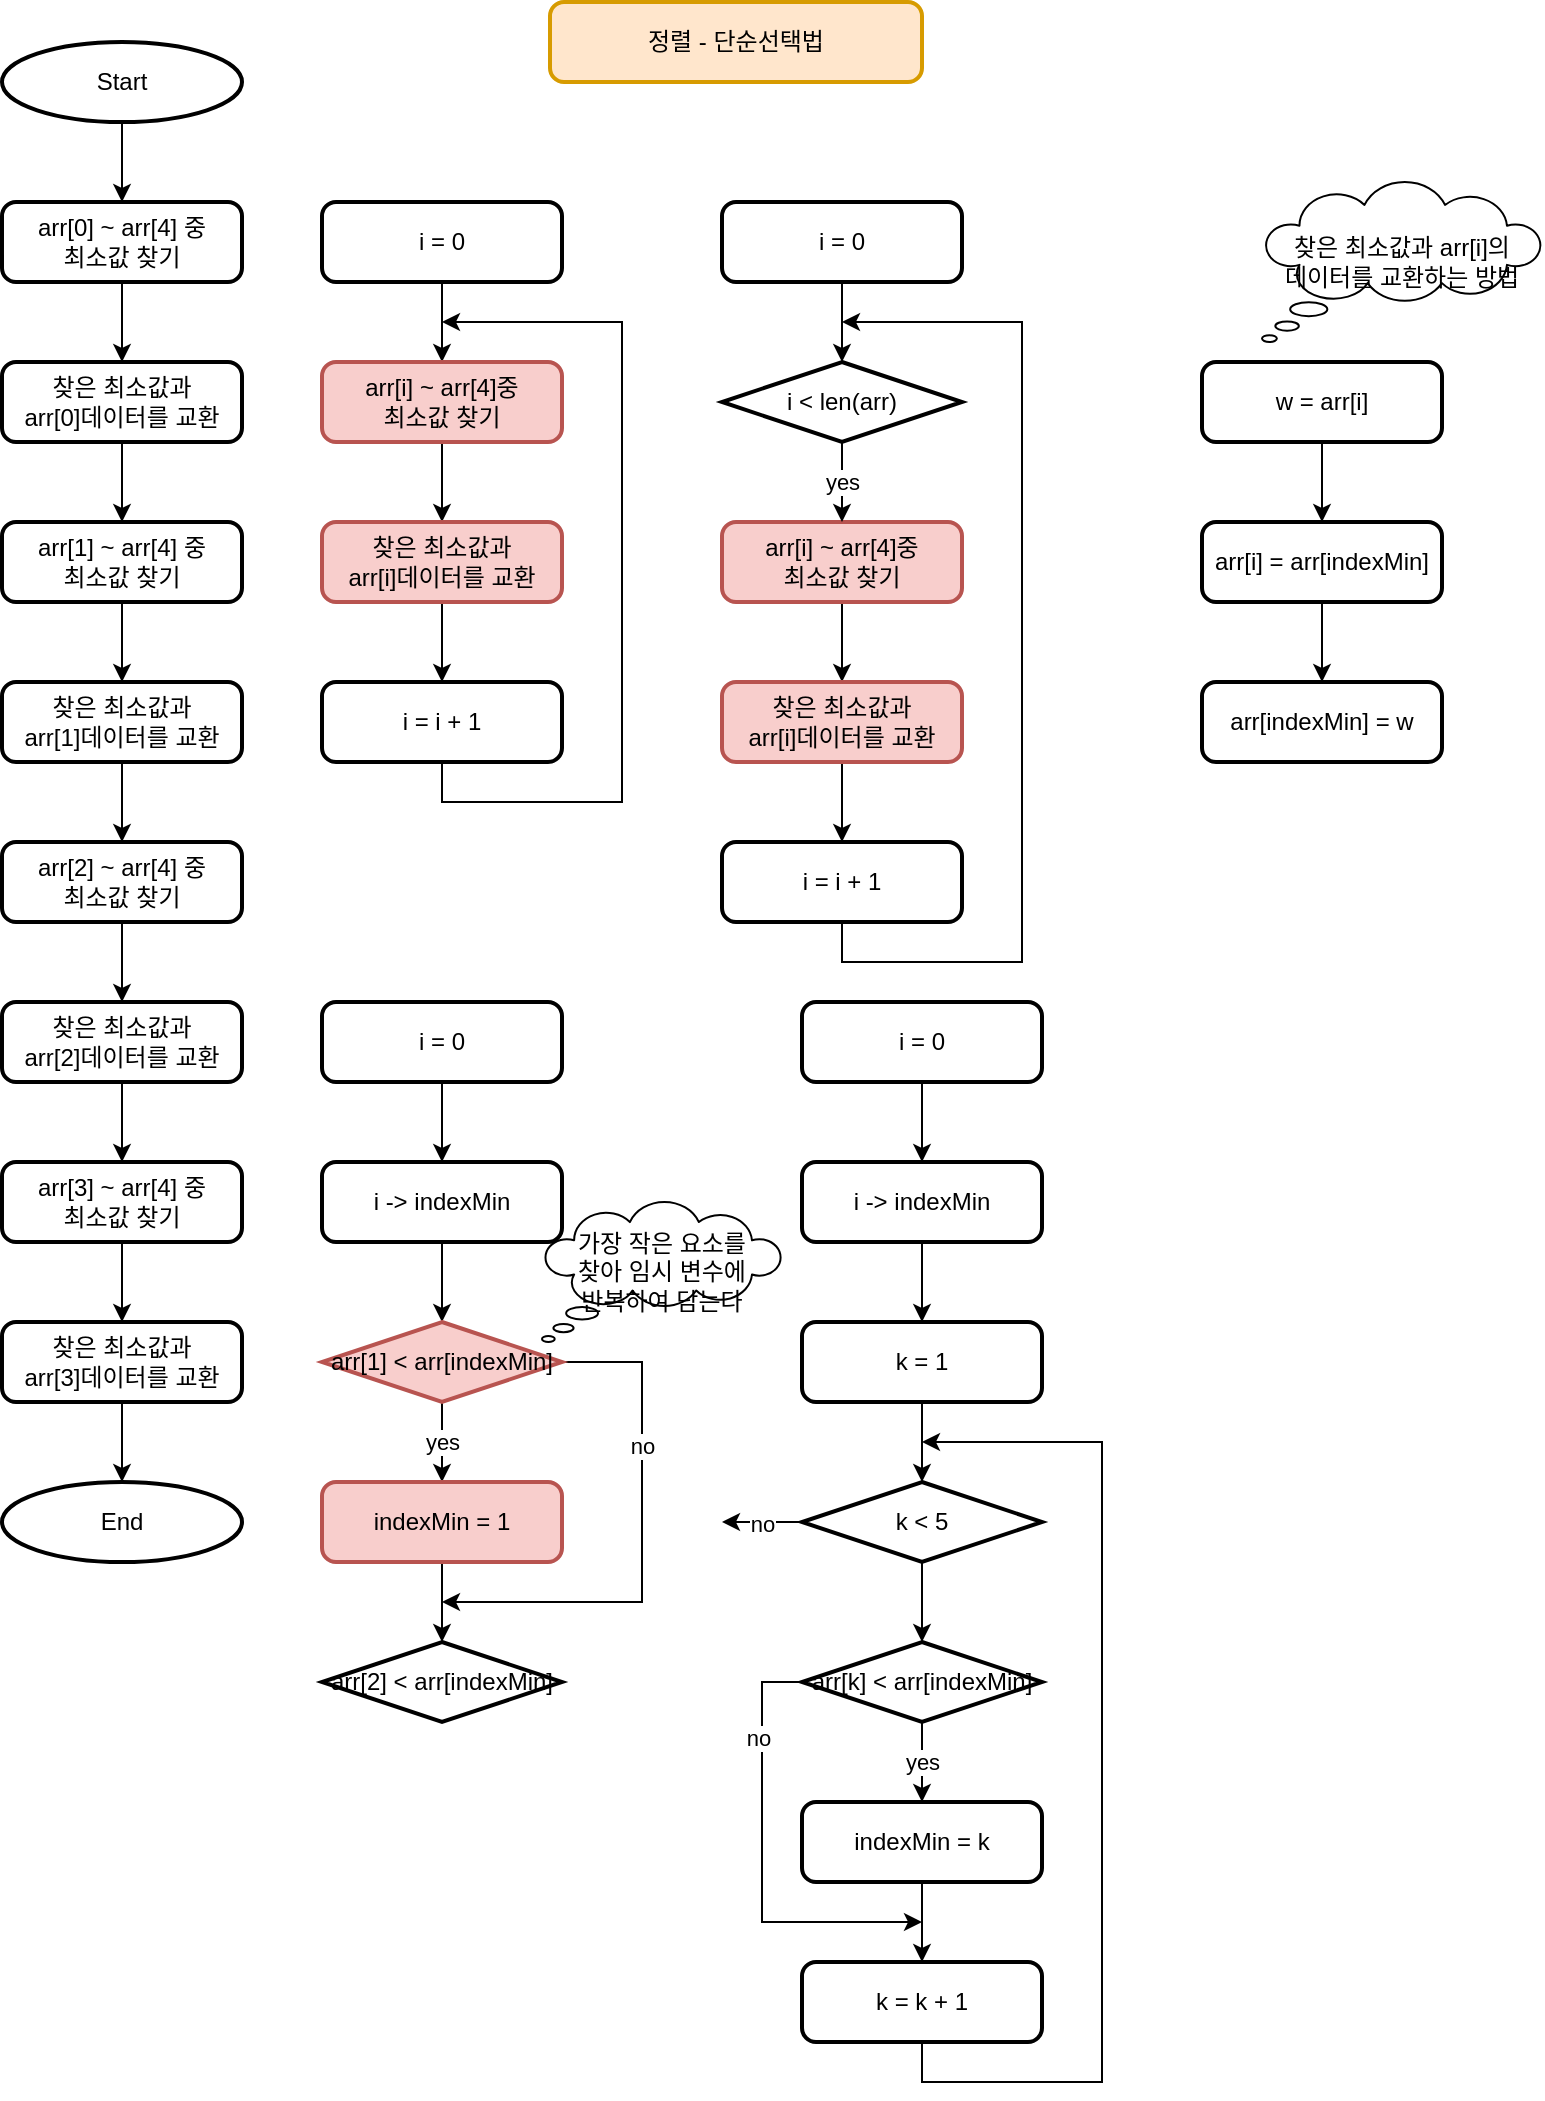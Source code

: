 <mxfile version="16.4.0" type="device"><diagram id="i3vdRLKLBocQOoBOvCil" name="페이지-1"><mxGraphModel dx="1038" dy="649" grid="1" gridSize="10" guides="1" tooltips="1" connect="1" arrows="1" fold="1" page="1" pageScale="1" pageWidth="827" pageHeight="1169" math="0" shadow="0"><root><mxCell id="0"/><mxCell id="1" parent="0"/><mxCell id="RUOM_EVutJ7cmVhHYEEz-11" style="edgeStyle=orthogonalEdgeStyle;rounded=0;orthogonalLoop=1;jettySize=auto;html=1;entryX=0.5;entryY=0;entryDx=0;entryDy=0;entryPerimeter=0;" parent="1" source="RUOM_EVutJ7cmVhHYEEz-2" edge="1"><mxGeometry relative="1" as="geometry"><mxPoint x="100" y="120" as="targetPoint"/></mxGeometry></mxCell><mxCell id="RUOM_EVutJ7cmVhHYEEz-2" value="Start" style="strokeWidth=2;html=1;shape=mxgraph.flowchart.start_2;whiteSpace=wrap;" parent="1" vertex="1"><mxGeometry x="40" y="40" width="120" height="40" as="geometry"/></mxCell><mxCell id="RUOM_EVutJ7cmVhHYEEz-3" value="정렬 - 단순선택법" style="rounded=1;whiteSpace=wrap;html=1;absoluteArcSize=1;arcSize=14;strokeWidth=2;fillColor=#ffe6cc;strokeColor=#d79b00;" parent="1" vertex="1"><mxGeometry x="314" y="20" width="186" height="40" as="geometry"/></mxCell><mxCell id="RUOM_EVutJ7cmVhHYEEz-69" style="edgeStyle=orthogonalEdgeStyle;rounded=0;orthogonalLoop=1;jettySize=auto;html=1;entryX=0.5;entryY=0;entryDx=0;entryDy=0;" parent="1" source="RUOM_EVutJ7cmVhHYEEz-65" edge="1"><mxGeometry relative="1" as="geometry"><mxPoint x="100" y="200" as="targetPoint"/></mxGeometry></mxCell><mxCell id="RUOM_EVutJ7cmVhHYEEz-65" value="arr[0] ~ arr[4] 중&lt;br&gt;최소값 찾기" style="rounded=1;whiteSpace=wrap;html=1;absoluteArcSize=1;arcSize=14;strokeWidth=2;" parent="1" vertex="1"><mxGeometry x="40" y="120" width="120" height="40" as="geometry"/></mxCell><mxCell id="zJtNNh-dYV5-LhX_VOEn-1" value="End" style="strokeWidth=2;html=1;shape=mxgraph.flowchart.start_2;whiteSpace=wrap;" vertex="1" parent="1"><mxGeometry x="40" y="760" width="120" height="40" as="geometry"/></mxCell><mxCell id="zJtNNh-dYV5-LhX_VOEn-6" style="edgeStyle=orthogonalEdgeStyle;rounded=0;orthogonalLoop=1;jettySize=auto;html=1;entryX=0.5;entryY=0;entryDx=0;entryDy=0;" edge="1" parent="1" source="zJtNNh-dYV5-LhX_VOEn-2" target="zJtNNh-dYV5-LhX_VOEn-4"><mxGeometry relative="1" as="geometry"/></mxCell><mxCell id="zJtNNh-dYV5-LhX_VOEn-2" value="찾은 최소값과&lt;br&gt;arr[0]데이터를 교환" style="rounded=1;whiteSpace=wrap;html=1;absoluteArcSize=1;arcSize=14;strokeWidth=2;" vertex="1" parent="1"><mxGeometry x="40" y="200" width="120" height="40" as="geometry"/></mxCell><mxCell id="zJtNNh-dYV5-LhX_VOEn-3" style="edgeStyle=orthogonalEdgeStyle;rounded=0;orthogonalLoop=1;jettySize=auto;html=1;entryX=0.5;entryY=0;entryDx=0;entryDy=0;" edge="1" parent="1" source="zJtNNh-dYV5-LhX_VOEn-4"><mxGeometry relative="1" as="geometry"><mxPoint x="100" y="360" as="targetPoint"/></mxGeometry></mxCell><mxCell id="zJtNNh-dYV5-LhX_VOEn-4" value="arr[1] ~ arr[4] 중&lt;br&gt;최소값 찾기" style="rounded=1;whiteSpace=wrap;html=1;absoluteArcSize=1;arcSize=14;strokeWidth=2;" vertex="1" parent="1"><mxGeometry x="40" y="280" width="120" height="40" as="geometry"/></mxCell><mxCell id="zJtNNh-dYV5-LhX_VOEn-13" style="edgeStyle=orthogonalEdgeStyle;rounded=0;orthogonalLoop=1;jettySize=auto;html=1;entryX=0.5;entryY=0;entryDx=0;entryDy=0;" edge="1" parent="1" source="zJtNNh-dYV5-LhX_VOEn-5" target="zJtNNh-dYV5-LhX_VOEn-8"><mxGeometry relative="1" as="geometry"/></mxCell><mxCell id="zJtNNh-dYV5-LhX_VOEn-5" value="찾은 최소값과&lt;br&gt;arr[1]데이터를 교환" style="rounded=1;whiteSpace=wrap;html=1;absoluteArcSize=1;arcSize=14;strokeWidth=2;" vertex="1" parent="1"><mxGeometry x="40" y="360" width="120" height="40" as="geometry"/></mxCell><mxCell id="zJtNNh-dYV5-LhX_VOEn-7" style="edgeStyle=orthogonalEdgeStyle;rounded=0;orthogonalLoop=1;jettySize=auto;html=1;entryX=0.5;entryY=0;entryDx=0;entryDy=0;" edge="1" parent="1" source="zJtNNh-dYV5-LhX_VOEn-8"><mxGeometry relative="1" as="geometry"><mxPoint x="100" y="520" as="targetPoint"/></mxGeometry></mxCell><mxCell id="zJtNNh-dYV5-LhX_VOEn-8" value="arr[2] ~ arr[4] 중&lt;br&gt;최소값 찾기" style="rounded=1;whiteSpace=wrap;html=1;absoluteArcSize=1;arcSize=14;strokeWidth=2;" vertex="1" parent="1"><mxGeometry x="40" y="440" width="120" height="40" as="geometry"/></mxCell><mxCell id="zJtNNh-dYV5-LhX_VOEn-14" style="edgeStyle=orthogonalEdgeStyle;rounded=0;orthogonalLoop=1;jettySize=auto;html=1;entryX=0.5;entryY=0;entryDx=0;entryDy=0;" edge="1" parent="1" source="zJtNNh-dYV5-LhX_VOEn-9" target="zJtNNh-dYV5-LhX_VOEn-11"><mxGeometry relative="1" as="geometry"/></mxCell><mxCell id="zJtNNh-dYV5-LhX_VOEn-9" value="찾은 최소값과&lt;br&gt;arr[2]데이터를 교환" style="rounded=1;whiteSpace=wrap;html=1;absoluteArcSize=1;arcSize=14;strokeWidth=2;" vertex="1" parent="1"><mxGeometry x="40" y="520" width="120" height="40" as="geometry"/></mxCell><mxCell id="zJtNNh-dYV5-LhX_VOEn-10" style="edgeStyle=orthogonalEdgeStyle;rounded=0;orthogonalLoop=1;jettySize=auto;html=1;entryX=0.5;entryY=0;entryDx=0;entryDy=0;" edge="1" parent="1" source="zJtNNh-dYV5-LhX_VOEn-11"><mxGeometry relative="1" as="geometry"><mxPoint x="100" y="680" as="targetPoint"/></mxGeometry></mxCell><mxCell id="zJtNNh-dYV5-LhX_VOEn-11" value="arr[3] ~ arr[4] 중&lt;br&gt;최소값 찾기" style="rounded=1;whiteSpace=wrap;html=1;absoluteArcSize=1;arcSize=14;strokeWidth=2;" vertex="1" parent="1"><mxGeometry x="40" y="600" width="120" height="40" as="geometry"/></mxCell><mxCell id="zJtNNh-dYV5-LhX_VOEn-18" style="edgeStyle=orthogonalEdgeStyle;rounded=0;orthogonalLoop=1;jettySize=auto;html=1;entryX=0.5;entryY=0;entryDx=0;entryDy=0;entryPerimeter=0;" edge="1" parent="1" source="zJtNNh-dYV5-LhX_VOEn-12" target="zJtNNh-dYV5-LhX_VOEn-1"><mxGeometry relative="1" as="geometry"/></mxCell><mxCell id="zJtNNh-dYV5-LhX_VOEn-12" value="찾은 최소값과&lt;br&gt;arr[3]데이터를 교환" style="rounded=1;whiteSpace=wrap;html=1;absoluteArcSize=1;arcSize=14;strokeWidth=2;" vertex="1" parent="1"><mxGeometry x="40" y="680" width="120" height="40" as="geometry"/></mxCell><mxCell id="zJtNNh-dYV5-LhX_VOEn-24" style="edgeStyle=orthogonalEdgeStyle;rounded=0;orthogonalLoop=1;jettySize=auto;html=1;entryX=0.5;entryY=0;entryDx=0;entryDy=0;" edge="1" parent="1" source="zJtNNh-dYV5-LhX_VOEn-20" target="zJtNNh-dYV5-LhX_VOEn-21"><mxGeometry relative="1" as="geometry"/></mxCell><mxCell id="zJtNNh-dYV5-LhX_VOEn-20" value="i = 0" style="rounded=1;whiteSpace=wrap;html=1;absoluteArcSize=1;arcSize=14;strokeWidth=2;" vertex="1" parent="1"><mxGeometry x="200" y="120" width="120" height="40" as="geometry"/></mxCell><mxCell id="zJtNNh-dYV5-LhX_VOEn-25" style="edgeStyle=orthogonalEdgeStyle;rounded=0;orthogonalLoop=1;jettySize=auto;html=1;entryX=0.5;entryY=0;entryDx=0;entryDy=0;" edge="1" parent="1" source="zJtNNh-dYV5-LhX_VOEn-21" target="zJtNNh-dYV5-LhX_VOEn-22"><mxGeometry relative="1" as="geometry"/></mxCell><mxCell id="zJtNNh-dYV5-LhX_VOEn-21" value="arr[i] ~ arr[4]중&lt;br&gt;최소값 찾기" style="rounded=1;whiteSpace=wrap;html=1;absoluteArcSize=1;arcSize=14;strokeWidth=2;fillColor=#f8cecc;strokeColor=#b85450;" vertex="1" parent="1"><mxGeometry x="200" y="200" width="120" height="40" as="geometry"/></mxCell><mxCell id="zJtNNh-dYV5-LhX_VOEn-26" style="edgeStyle=orthogonalEdgeStyle;rounded=0;orthogonalLoop=1;jettySize=auto;html=1;entryX=0.5;entryY=0;entryDx=0;entryDy=0;" edge="1" parent="1" source="zJtNNh-dYV5-LhX_VOEn-22" target="zJtNNh-dYV5-LhX_VOEn-23"><mxGeometry relative="1" as="geometry"/></mxCell><mxCell id="zJtNNh-dYV5-LhX_VOEn-22" value="찾은 최소값과&lt;br&gt;arr[i]데이터를 교환" style="rounded=1;whiteSpace=wrap;html=1;absoluteArcSize=1;arcSize=14;strokeWidth=2;fillColor=#f8cecc;strokeColor=#b85450;" vertex="1" parent="1"><mxGeometry x="200" y="280" width="120" height="40" as="geometry"/></mxCell><mxCell id="zJtNNh-dYV5-LhX_VOEn-27" style="edgeStyle=orthogonalEdgeStyle;rounded=0;orthogonalLoop=1;jettySize=auto;html=1;" edge="1" parent="1" source="zJtNNh-dYV5-LhX_VOEn-23"><mxGeometry relative="1" as="geometry"><mxPoint x="260" y="180" as="targetPoint"/><Array as="points"><mxPoint x="260" y="420"/><mxPoint x="350" y="420"/><mxPoint x="350" y="180"/></Array></mxGeometry></mxCell><mxCell id="zJtNNh-dYV5-LhX_VOEn-23" value="i = i + 1" style="rounded=1;whiteSpace=wrap;html=1;absoluteArcSize=1;arcSize=14;strokeWidth=2;" vertex="1" parent="1"><mxGeometry x="200" y="360" width="120" height="40" as="geometry"/></mxCell><mxCell id="zJtNNh-dYV5-LhX_VOEn-37" style="edgeStyle=orthogonalEdgeStyle;rounded=0;orthogonalLoop=1;jettySize=auto;html=1;entryX=0.5;entryY=0;entryDx=0;entryDy=0;entryPerimeter=0;" edge="1" parent="1" source="zJtNNh-dYV5-LhX_VOEn-29" target="zJtNNh-dYV5-LhX_VOEn-35"><mxGeometry relative="1" as="geometry"/></mxCell><mxCell id="zJtNNh-dYV5-LhX_VOEn-29" value="i = 0" style="rounded=1;whiteSpace=wrap;html=1;absoluteArcSize=1;arcSize=14;strokeWidth=2;" vertex="1" parent="1"><mxGeometry x="400" y="120" width="120" height="40" as="geometry"/></mxCell><mxCell id="zJtNNh-dYV5-LhX_VOEn-30" style="edgeStyle=orthogonalEdgeStyle;rounded=0;orthogonalLoop=1;jettySize=auto;html=1;entryX=0.5;entryY=0;entryDx=0;entryDy=0;" edge="1" parent="1" source="zJtNNh-dYV5-LhX_VOEn-31" target="zJtNNh-dYV5-LhX_VOEn-33"><mxGeometry relative="1" as="geometry"/></mxCell><mxCell id="zJtNNh-dYV5-LhX_VOEn-31" value="arr[i] ~ arr[4]중&lt;br&gt;최소값 찾기" style="rounded=1;whiteSpace=wrap;html=1;absoluteArcSize=1;arcSize=14;strokeWidth=2;fillColor=#f8cecc;strokeColor=#b85450;" vertex="1" parent="1"><mxGeometry x="400" y="280" width="120" height="40" as="geometry"/></mxCell><mxCell id="zJtNNh-dYV5-LhX_VOEn-32" style="edgeStyle=orthogonalEdgeStyle;rounded=0;orthogonalLoop=1;jettySize=auto;html=1;entryX=0.5;entryY=0;entryDx=0;entryDy=0;" edge="1" parent="1" source="zJtNNh-dYV5-LhX_VOEn-33" target="zJtNNh-dYV5-LhX_VOEn-34"><mxGeometry relative="1" as="geometry"/></mxCell><mxCell id="zJtNNh-dYV5-LhX_VOEn-33" value="찾은 최소값과&lt;br&gt;arr[i]데이터를 교환" style="rounded=1;whiteSpace=wrap;html=1;absoluteArcSize=1;arcSize=14;strokeWidth=2;fillColor=#f8cecc;strokeColor=#b85450;" vertex="1" parent="1"><mxGeometry x="400" y="360" width="120" height="40" as="geometry"/></mxCell><mxCell id="zJtNNh-dYV5-LhX_VOEn-38" style="edgeStyle=orthogonalEdgeStyle;rounded=0;orthogonalLoop=1;jettySize=auto;html=1;" edge="1" parent="1" source="zJtNNh-dYV5-LhX_VOEn-34"><mxGeometry relative="1" as="geometry"><mxPoint x="460" y="180" as="targetPoint"/><Array as="points"><mxPoint x="460" y="500"/><mxPoint x="550" y="500"/><mxPoint x="550" y="180"/></Array></mxGeometry></mxCell><mxCell id="zJtNNh-dYV5-LhX_VOEn-34" value="i = i + 1" style="rounded=1;whiteSpace=wrap;html=1;absoluteArcSize=1;arcSize=14;strokeWidth=2;" vertex="1" parent="1"><mxGeometry x="400" y="440" width="120" height="40" as="geometry"/></mxCell><mxCell id="zJtNNh-dYV5-LhX_VOEn-36" value="yes" style="edgeStyle=orthogonalEdgeStyle;rounded=0;orthogonalLoop=1;jettySize=auto;html=1;entryX=0.5;entryY=0;entryDx=0;entryDy=0;" edge="1" parent="1" source="zJtNNh-dYV5-LhX_VOEn-35" target="zJtNNh-dYV5-LhX_VOEn-31"><mxGeometry relative="1" as="geometry"/></mxCell><mxCell id="zJtNNh-dYV5-LhX_VOEn-35" value="i &amp;lt; len(arr)" style="strokeWidth=2;html=1;shape=mxgraph.flowchart.decision;whiteSpace=wrap;" vertex="1" parent="1"><mxGeometry x="400" y="200" width="120" height="40" as="geometry"/></mxCell><mxCell id="zJtNNh-dYV5-LhX_VOEn-51" style="edgeStyle=orthogonalEdgeStyle;rounded=0;orthogonalLoop=1;jettySize=auto;html=1;entryX=0.5;entryY=0;entryDx=0;entryDy=0;entryPerimeter=0;" edge="1" parent="1" source="zJtNNh-dYV5-LhX_VOEn-49" target="zJtNNh-dYV5-LhX_VOEn-50"><mxGeometry relative="1" as="geometry"/></mxCell><mxCell id="zJtNNh-dYV5-LhX_VOEn-49" value="i -&amp;gt; indexMin" style="rounded=1;whiteSpace=wrap;html=1;absoluteArcSize=1;arcSize=14;strokeWidth=2;" vertex="1" parent="1"><mxGeometry x="200" y="600" width="120" height="40" as="geometry"/></mxCell><mxCell id="zJtNNh-dYV5-LhX_VOEn-53" value="yes" style="edgeStyle=orthogonalEdgeStyle;rounded=0;orthogonalLoop=1;jettySize=auto;html=1;entryX=0.5;entryY=0;entryDx=0;entryDy=0;" edge="1" parent="1" source="zJtNNh-dYV5-LhX_VOEn-50" target="zJtNNh-dYV5-LhX_VOEn-52"><mxGeometry relative="1" as="geometry"/></mxCell><mxCell id="zJtNNh-dYV5-LhX_VOEn-57" value="no" style="edgeStyle=orthogonalEdgeStyle;rounded=0;orthogonalLoop=1;jettySize=auto;html=1;" edge="1" parent="1" source="zJtNNh-dYV5-LhX_VOEn-50"><mxGeometry x="-0.375" relative="1" as="geometry"><mxPoint x="260" y="820" as="targetPoint"/><Array as="points"><mxPoint x="360" y="700"/><mxPoint x="360" y="820"/></Array><mxPoint as="offset"/></mxGeometry></mxCell><mxCell id="zJtNNh-dYV5-LhX_VOEn-50" value="arr[1] &amp;lt; arr[indexMin]" style="strokeWidth=2;html=1;shape=mxgraph.flowchart.decision;whiteSpace=wrap;fillColor=#f8cecc;strokeColor=#b85450;" vertex="1" parent="1"><mxGeometry x="200" y="680" width="120" height="40" as="geometry"/></mxCell><mxCell id="zJtNNh-dYV5-LhX_VOEn-58" style="edgeStyle=orthogonalEdgeStyle;rounded=0;orthogonalLoop=1;jettySize=auto;html=1;entryX=0.5;entryY=0;entryDx=0;entryDy=0;entryPerimeter=0;" edge="1" parent="1" source="zJtNNh-dYV5-LhX_VOEn-52" target="zJtNNh-dYV5-LhX_VOEn-54"><mxGeometry relative="1" as="geometry"/></mxCell><mxCell id="zJtNNh-dYV5-LhX_VOEn-52" value="indexMin = 1" style="rounded=1;whiteSpace=wrap;html=1;absoluteArcSize=1;arcSize=14;strokeWidth=2;fillColor=#f8cecc;strokeColor=#b85450;" vertex="1" parent="1"><mxGeometry x="200" y="760" width="120" height="40" as="geometry"/></mxCell><mxCell id="zJtNNh-dYV5-LhX_VOEn-54" value="arr[2] &amp;lt; arr[indexMin]" style="strokeWidth=2;html=1;shape=mxgraph.flowchart.decision;whiteSpace=wrap;" vertex="1" parent="1"><mxGeometry x="200" y="840" width="120" height="40" as="geometry"/></mxCell><mxCell id="zJtNNh-dYV5-LhX_VOEn-59" value="가장 작은 요소를&lt;br&gt;찾아 임시 변수에&lt;br&gt;반복하여 담는다" style="whiteSpace=wrap;html=1;shape=mxgraph.basic.cloud_callout" vertex="1" parent="1"><mxGeometry x="310" y="620" width="120" height="70" as="geometry"/></mxCell><mxCell id="zJtNNh-dYV5-LhX_VOEn-61" style="edgeStyle=orthogonalEdgeStyle;rounded=0;orthogonalLoop=1;jettySize=auto;html=1;entryX=0.5;entryY=0;entryDx=0;entryDy=0;" edge="1" parent="1" source="zJtNNh-dYV5-LhX_VOEn-60" target="zJtNNh-dYV5-LhX_VOEn-49"><mxGeometry relative="1" as="geometry"/></mxCell><mxCell id="zJtNNh-dYV5-LhX_VOEn-60" value="i = 0" style="rounded=1;whiteSpace=wrap;html=1;absoluteArcSize=1;arcSize=14;strokeWidth=2;" vertex="1" parent="1"><mxGeometry x="200" y="520" width="120" height="40" as="geometry"/></mxCell><mxCell id="zJtNNh-dYV5-LhX_VOEn-74" style="edgeStyle=orthogonalEdgeStyle;rounded=0;orthogonalLoop=1;jettySize=auto;html=1;entryX=0.5;entryY=0;entryDx=0;entryDy=0;" edge="1" parent="1" source="zJtNNh-dYV5-LhX_VOEn-63" target="zJtNNh-dYV5-LhX_VOEn-73"><mxGeometry relative="1" as="geometry"/></mxCell><mxCell id="zJtNNh-dYV5-LhX_VOEn-63" value="i -&amp;gt; indexMin" style="rounded=1;whiteSpace=wrap;html=1;absoluteArcSize=1;arcSize=14;strokeWidth=2;" vertex="1" parent="1"><mxGeometry x="440" y="600" width="120" height="40" as="geometry"/></mxCell><mxCell id="zJtNNh-dYV5-LhX_VOEn-64" value="yes" style="edgeStyle=orthogonalEdgeStyle;rounded=0;orthogonalLoop=1;jettySize=auto;html=1;entryX=0.5;entryY=0;entryDx=0;entryDy=0;" edge="1" parent="1" source="zJtNNh-dYV5-LhX_VOEn-66" target="zJtNNh-dYV5-LhX_VOEn-68"><mxGeometry relative="1" as="geometry"/></mxCell><mxCell id="zJtNNh-dYV5-LhX_VOEn-82" style="edgeStyle=orthogonalEdgeStyle;rounded=0;orthogonalLoop=1;jettySize=auto;html=1;" edge="1" parent="1" source="zJtNNh-dYV5-LhX_VOEn-66"><mxGeometry relative="1" as="geometry"><mxPoint x="500" y="980" as="targetPoint"/><Array as="points"><mxPoint x="420" y="860"/><mxPoint x="420" y="980"/></Array></mxGeometry></mxCell><mxCell id="zJtNNh-dYV5-LhX_VOEn-84" value="no" style="edgeLabel;html=1;align=center;verticalAlign=middle;resizable=0;points=[];" vertex="1" connectable="0" parent="zJtNNh-dYV5-LhX_VOEn-82"><mxGeometry x="-0.564" y="-2" relative="1" as="geometry"><mxPoint as="offset"/></mxGeometry></mxCell><mxCell id="zJtNNh-dYV5-LhX_VOEn-66" value="arr[k] &amp;lt; arr[indexMin]" style="strokeWidth=2;html=1;shape=mxgraph.flowchart.decision;whiteSpace=wrap;" vertex="1" parent="1"><mxGeometry x="440" y="840" width="120" height="40" as="geometry"/></mxCell><mxCell id="zJtNNh-dYV5-LhX_VOEn-67" style="edgeStyle=orthogonalEdgeStyle;rounded=0;orthogonalLoop=1;jettySize=auto;html=1;entryX=0.5;entryY=0;entryDx=0;entryDy=0;entryPerimeter=0;" edge="1" parent="1" source="zJtNNh-dYV5-LhX_VOEn-68"><mxGeometry relative="1" as="geometry"><mxPoint x="500" y="1000" as="targetPoint"/></mxGeometry></mxCell><mxCell id="zJtNNh-dYV5-LhX_VOEn-68" value="indexMin = k" style="rounded=1;whiteSpace=wrap;html=1;absoluteArcSize=1;arcSize=14;strokeWidth=2;" vertex="1" parent="1"><mxGeometry x="440" y="920" width="120" height="40" as="geometry"/></mxCell><mxCell id="zJtNNh-dYV5-LhX_VOEn-71" style="edgeStyle=orthogonalEdgeStyle;rounded=0;orthogonalLoop=1;jettySize=auto;html=1;entryX=0.5;entryY=0;entryDx=0;entryDy=0;" edge="1" parent="1" source="zJtNNh-dYV5-LhX_VOEn-72" target="zJtNNh-dYV5-LhX_VOEn-63"><mxGeometry relative="1" as="geometry"/></mxCell><mxCell id="zJtNNh-dYV5-LhX_VOEn-72" value="i = 0" style="rounded=1;whiteSpace=wrap;html=1;absoluteArcSize=1;arcSize=14;strokeWidth=2;" vertex="1" parent="1"><mxGeometry x="440" y="520" width="120" height="40" as="geometry"/></mxCell><mxCell id="zJtNNh-dYV5-LhX_VOEn-79" style="edgeStyle=orthogonalEdgeStyle;rounded=0;orthogonalLoop=1;jettySize=auto;html=1;entryX=0.5;entryY=0;entryDx=0;entryDy=0;entryPerimeter=0;" edge="1" parent="1" source="zJtNNh-dYV5-LhX_VOEn-73" target="zJtNNh-dYV5-LhX_VOEn-78"><mxGeometry relative="1" as="geometry"/></mxCell><mxCell id="zJtNNh-dYV5-LhX_VOEn-73" value="k = 1" style="rounded=1;whiteSpace=wrap;html=1;absoluteArcSize=1;arcSize=14;strokeWidth=2;" vertex="1" parent="1"><mxGeometry x="440" y="680" width="120" height="40" as="geometry"/></mxCell><mxCell id="zJtNNh-dYV5-LhX_VOEn-81" style="edgeStyle=orthogonalEdgeStyle;rounded=0;orthogonalLoop=1;jettySize=auto;html=1;" edge="1" parent="1" source="zJtNNh-dYV5-LhX_VOEn-76"><mxGeometry relative="1" as="geometry"><mxPoint x="500" y="740" as="targetPoint"/><Array as="points"><mxPoint x="500" y="1060"/><mxPoint x="590" y="1060"/><mxPoint x="590" y="740"/></Array></mxGeometry></mxCell><mxCell id="zJtNNh-dYV5-LhX_VOEn-76" value="k = k + 1" style="rounded=1;whiteSpace=wrap;html=1;absoluteArcSize=1;arcSize=14;strokeWidth=2;" vertex="1" parent="1"><mxGeometry x="440" y="1000" width="120" height="40" as="geometry"/></mxCell><mxCell id="zJtNNh-dYV5-LhX_VOEn-80" style="edgeStyle=orthogonalEdgeStyle;rounded=0;orthogonalLoop=1;jettySize=auto;html=1;entryX=0.5;entryY=0;entryDx=0;entryDy=0;entryPerimeter=0;" edge="1" parent="1" source="zJtNNh-dYV5-LhX_VOEn-78" target="zJtNNh-dYV5-LhX_VOEn-66"><mxGeometry relative="1" as="geometry"/></mxCell><mxCell id="zJtNNh-dYV5-LhX_VOEn-83" value="no" style="edgeStyle=orthogonalEdgeStyle;rounded=0;orthogonalLoop=1;jettySize=auto;html=1;exitX=0;exitY=0.5;exitDx=0;exitDy=0;exitPerimeter=0;" edge="1" parent="1" source="zJtNNh-dYV5-LhX_VOEn-78"><mxGeometry relative="1" as="geometry"><mxPoint x="400" y="780" as="targetPoint"/></mxGeometry></mxCell><mxCell id="zJtNNh-dYV5-LhX_VOEn-78" value="k &amp;lt; 5" style="strokeWidth=2;html=1;shape=mxgraph.flowchart.decision;whiteSpace=wrap;" vertex="1" parent="1"><mxGeometry x="440" y="760" width="120" height="40" as="geometry"/></mxCell><mxCell id="zJtNNh-dYV5-LhX_VOEn-88" style="edgeStyle=orthogonalEdgeStyle;rounded=0;orthogonalLoop=1;jettySize=auto;html=1;entryX=0.5;entryY=0;entryDx=0;entryDy=0;" edge="1" parent="1" source="zJtNNh-dYV5-LhX_VOEn-85" target="zJtNNh-dYV5-LhX_VOEn-86"><mxGeometry relative="1" as="geometry"/></mxCell><mxCell id="zJtNNh-dYV5-LhX_VOEn-85" value="w = arr[i]" style="rounded=1;whiteSpace=wrap;html=1;absoluteArcSize=1;arcSize=14;strokeWidth=2;" vertex="1" parent="1"><mxGeometry x="640" y="200" width="120" height="40" as="geometry"/></mxCell><mxCell id="zJtNNh-dYV5-LhX_VOEn-89" style="edgeStyle=orthogonalEdgeStyle;rounded=0;orthogonalLoop=1;jettySize=auto;html=1;entryX=0.5;entryY=0;entryDx=0;entryDy=0;" edge="1" parent="1" source="zJtNNh-dYV5-LhX_VOEn-86" target="zJtNNh-dYV5-LhX_VOEn-87"><mxGeometry relative="1" as="geometry"/></mxCell><mxCell id="zJtNNh-dYV5-LhX_VOEn-86" value="arr[i] = arr[indexMin]" style="rounded=1;whiteSpace=wrap;html=1;absoluteArcSize=1;arcSize=14;strokeWidth=2;" vertex="1" parent="1"><mxGeometry x="640" y="280" width="120" height="40" as="geometry"/></mxCell><mxCell id="zJtNNh-dYV5-LhX_VOEn-87" value="arr[indexMin] = w" style="rounded=1;whiteSpace=wrap;html=1;absoluteArcSize=1;arcSize=14;strokeWidth=2;" vertex="1" parent="1"><mxGeometry x="640" y="360" width="120" height="40" as="geometry"/></mxCell><mxCell id="zJtNNh-dYV5-LhX_VOEn-90" value="찾은 최소값과 arr[i]의&lt;br&gt;데이터를 교환하는 방법" style="whiteSpace=wrap;html=1;shape=mxgraph.basic.cloud_callout" vertex="1" parent="1"><mxGeometry x="670" y="110" width="140" height="80" as="geometry"/></mxCell></root></mxGraphModel></diagram></mxfile>